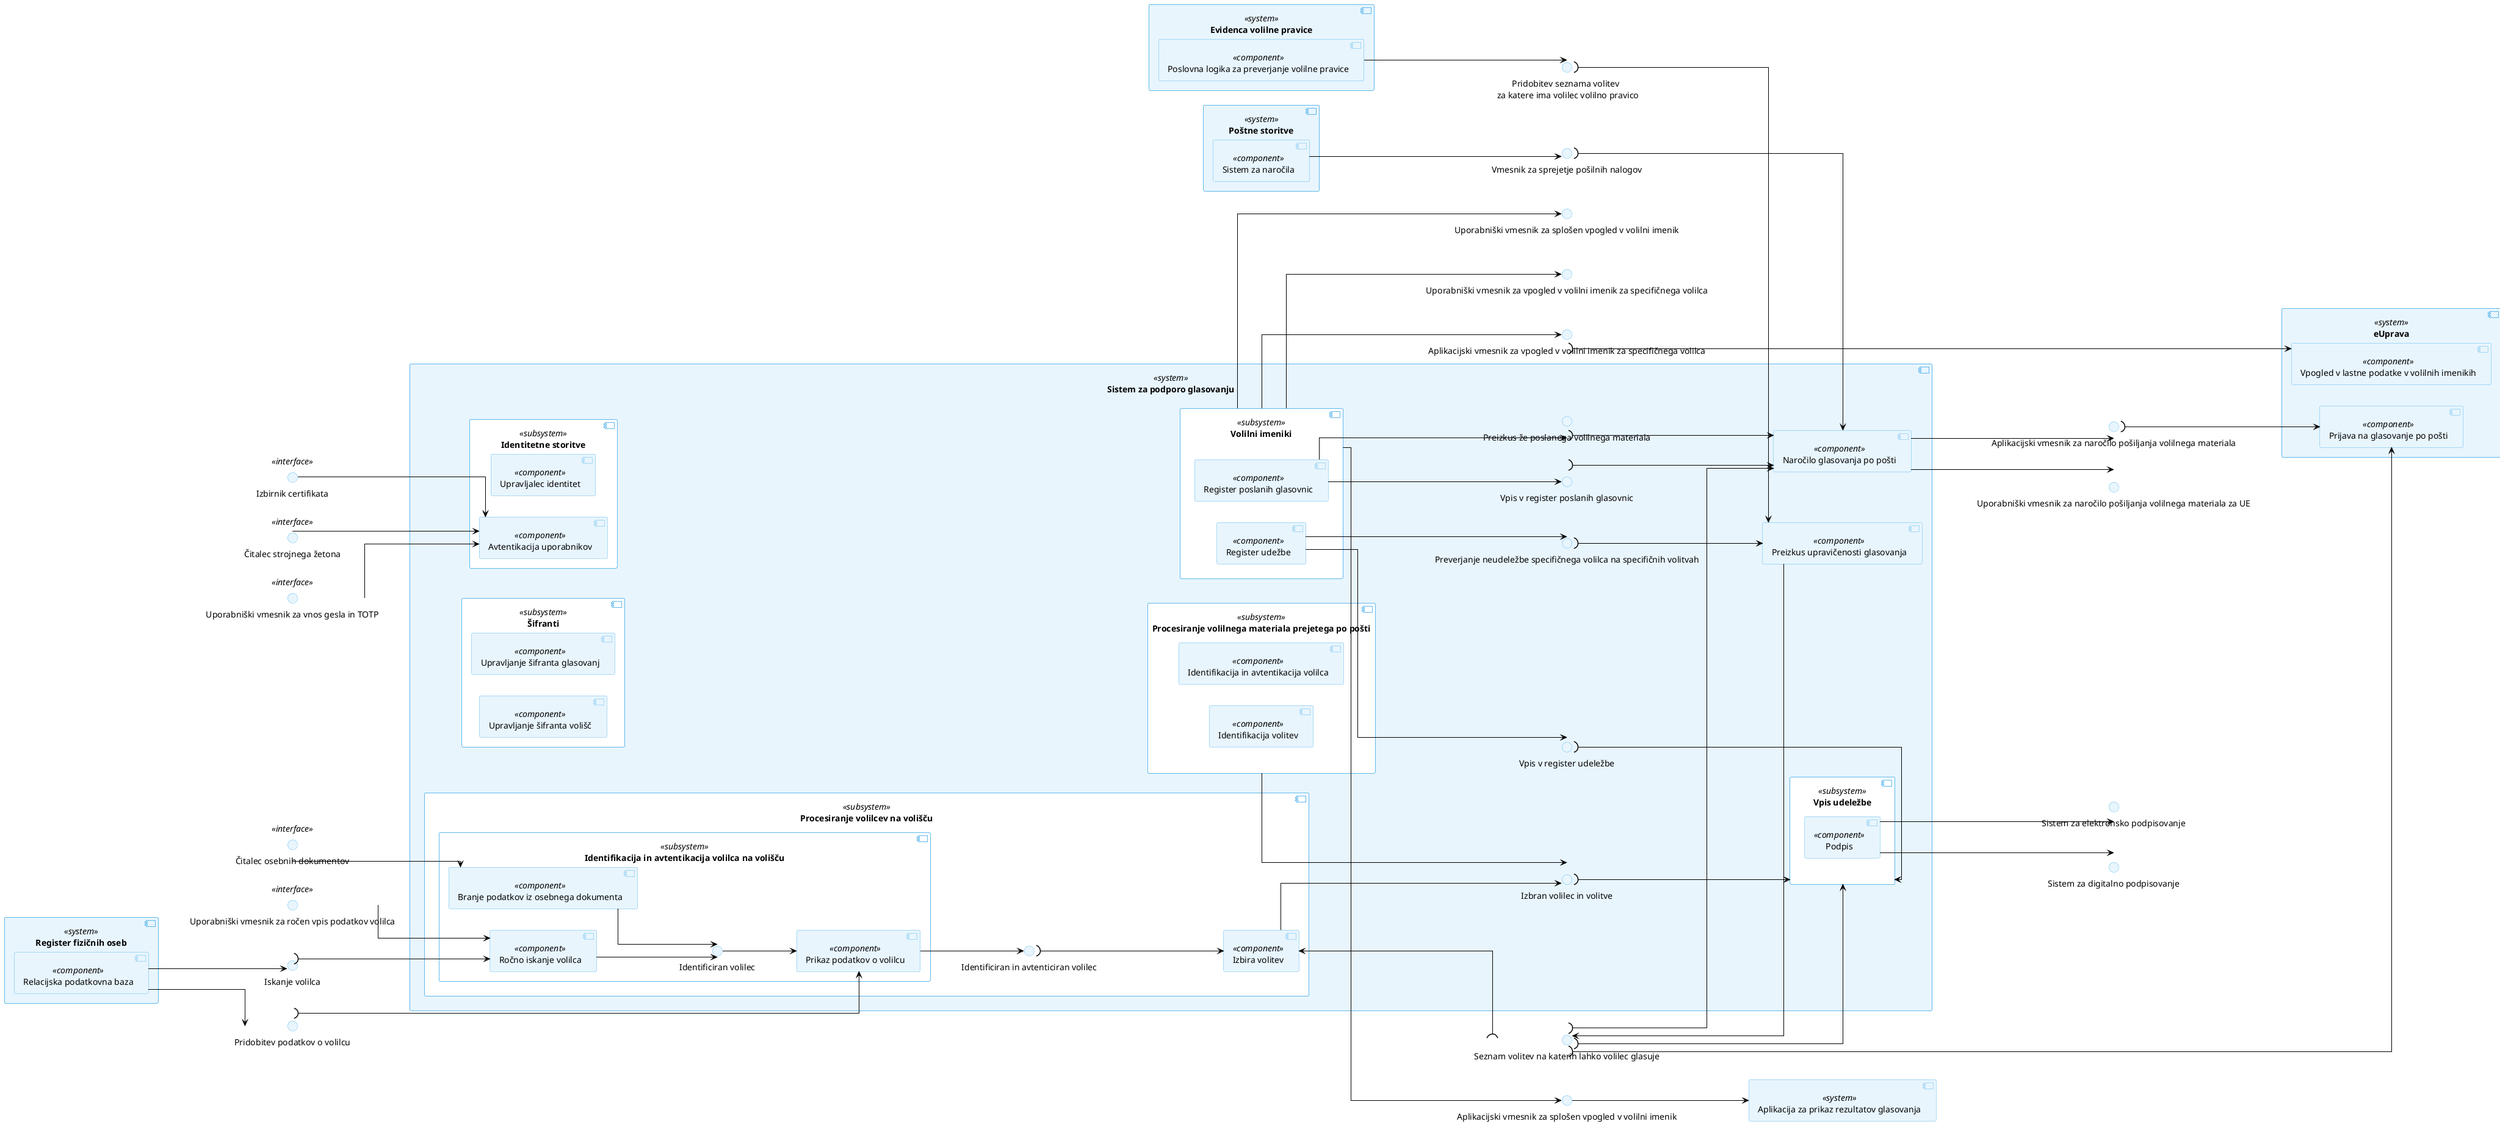 @startuml Komponenti diagram
skinparam backgroundcolor white
skinparam defaultTextAlignment center
skinparam ArrowColor black
skinparam component {
  backgroundcolor #e8f5fd
  backgroundcolor<<subsystem>> white
  bordercolor #5FB8EC
}
skinparam interface {
  backgroundcolor #e8f5fd
  bordercolor #5FB8EC
}
skinparam linetype ortho

left to right direction

component "Aplikacija za prikaz rezultatov glasovanja" <<system>> as AplikacijaPrikazRezultatov

component "Register fizičnih oseb" <<system>> {
	component "Relacijska podatkovna baza" <<component>> as RelRFO
}
interface "Iskanje volilca" as IskanjeVolilca
RelRFO --> IskanjeVolilca
interface "Pridobitev podatkov o volilcu" as PridobitevPodatkovOVolilcu
RelRFO --> PridobitevPodatkovOVolilcu

component "Evidenca volilne pravice" <<system>> {
	component "Poslovna logika za preverjanje volilne pravice" <<component>> as RelEVP
}
interface "Pridobitev seznama volitev \n za katere ima volilec volilno pravico" as PridobitevSeznamaVolitevZaVolilca
RelEVP --> PridobitevSeznamaVolitevZaVolilca

component "Poštne storitve" <<system>> {
	component "Sistem za naročila" <<component>> as SistemNarocila
}
interface "Vmesnik za sprejetje pošilnih nalogov" as VmesnikSprejetjePosilnihNalogov

component "eUprava" <<system>> {
	component "Vpogled v lastne podatke v volilnih imenikih" <<component>> as VpogledLastniVolilniImeniki
    component "Prijava na glasovanje po pošti" <<component>> as PrijavaGlasovanjePoPosti
}

() "Uporabniški vmesnik za ročen vpis podatkov volilca" <<interface>> as UVRocenVpisPodatkovVolilca
() "Čitalec osebnih dokumentov" <<interface>> as CitalecDokumentov
() "Čitalec strojnega žetona" <<interface>> as CitalecStrojnegaZetona
() "Uporabniški vmesnik za vnos gesla in TOTP" <<interface>> as UVGesloTOTP
() "Izbirnik certifikata" <<interface>> as IzbirnikCertifikata

component "Sistem za podporo glasovanju" <<system>> as SistemPodporaGlasovanje {
  component "Identitetne storitve" <<subsystem>> as Organizacija {
    '------Lahko bi bile tudi zunanje komponente:-------
    component "Upravljalec identitet" <<component>> as UpravljalecIdentitet
    component "Avtentikacija uporabnikov" <<component>> as AvtentikacijaUporabnikov
    CitalecStrojnegaZetona --> AvtentikacijaUporabnikov
    UVGesloTOTP --> AvtentikacijaUporabnikov
    IzbirnikCertifikata --> AvtentikacijaUporabnikov
  }

  component "Šifranti" <<subsystem>> as Sifranti {
    component "Upravljanje šifranta glasovanj" <<component>> as UpravljanjeVolitev
    component "Upravljanje šifranta volišč" <<component>> as UpravljanjeSifrantaVolisc
    '----------------------------------------------------
  }

  component "Preizkus upravičenosti glasovanja" <<component>> as PreizkusUpravicenostiGlasovanja

  component "Naročilo glasovanja po pošti" <<component>> as SistemPosiljanje

  component "Procesiranje volilnega materiala prejetega po pošti" <<subsystem>> as ProcesiranjeVolilnegaMaterialaPosta {
      component "Identifikacija in avtentikacija volilca" <<component>> as IdentifikacijaAvtentikacijaVolilcaPosta
      component "Identifikacija volitev" <<component>> as IdentifikacijaVolitev
  }

  component "Procesiranje volilcev na volišču" <<subsystem>> as ProcesiranjeVolilnegaMateraialPosta {
    component "Identifikacija in avtentikacija volilca na volišču" <<subsystem>> as IdentifikacijaAvtentikacijaVolilcaVolisce {
      component "Branje podatkov iz osebnega dokumenta" <<component>> as BranjePodatkovOsebnegaDokumenta
      CitalecDokumentov --> BranjePodatkovOsebnegaDokumenta
      component "Ročno iskanje volilca" <<component>> as RocnoIskanjeVolilca
      UVRocenVpisPodatkovVolilca --> RocnoIskanjeVolilca
      IskanjeVolilca )--> RocnoIskanjeVolilca
      
      interface "Identificiran volilec" as IdentificiranVolilec
      RocnoIskanjeVolilca --> IdentificiranVolilec
      BranjePodatkovOsebnegaDokumenta --> IdentificiranVolilec
      component "Prikaz podatkov o volilcu" <<component>> as PrikazPodatkovVolilca
      IdentificiranVolilec --> PrikazPodatkovVolilca
      PridobitevPodatkovOVolilcu )--> PrikazPodatkovVolilca
    }

    component "Izbira volitev" <<component>> as IzbiraVolitev

    interface "Identificiran in avtenticiran volilec" as AVPodatkiVolilec
  }

  interface "Izbran volilec in volitve" as IzbranVolilecVolitveZaVpis
  component "Vpis udeležbe" <<subsystem>> as VpisUdelezbe {
    component "Podpis" <<component>> as Podpis
    'Je po pošti sploh možno podpisovati? Ta komponenta je eksluzivna za glasovanje v živo
  }
  IzbiraVolitev --> IzbranVolilecVolitveZaVpis
  ProcesiranjeVolilnegaMaterialaPosta --> IzbranVolilecVolitveZaVpis
  IzbranVolilecVolitveZaVpis )--> VpisUdelezbe

  component "Volilni imeniki" <<subsystem>> as VolilniImeniki {
    component "Register udežbe" <<component>> as RegisterUdelezbe
    component "Register poslanih glasovnic" <<component>> as RegisterPoslanihGlasovnic
  }
  interface "Vpis v register poslanih glasovnic" as VpisRegisterPoslanihGlasovnic
  interface "Vpis v register udeležbe" as VpisRegisterUdelezbe
  interface "Preverjanje neudeležbe specifičnega volilca na specifičnih volitvah" as PreverjanjeNeudelezbe
  interface "Preizkus že poslanega volilnega materiala" as ZePoslanVolilniMaterial
}
interface "Aplikacijski vmesnik za vpogled v volilni imenik za specifičnega volilca" as AVSpecificenVpogled
interface "Aplikacijski vmesnik za splošen vpogled v volilni imenik" as AVSplosenVpogled
AVSplosenVpogled --> AplikacijaPrikazRezultatov
interface "Aplikacijski vmesnik za naročilo pošiljanja volilnega materiala" as AVPosiljanje
interface "Seznam volitev na katerih lahko volilec glasuje" as SeznamVolitevLahkoGlasuje

interface "Sistem za elektronsko podpisovanje" as SistemElektronskiPodpis
interface "Sistem za digitalno podpisovanje" as SistemDigitalniPodpis
Podpis --> SistemElektronskiPodpis
Podpis --> SistemDigitalniPodpis

interface "Uporabniški vmesnik za naročilo pošiljanja volilnega materiala za UE" as UVPosiljanje
interface "Uporabniški vmesnik za vpogled v volilni imenik za specifičnega volilca" as UVSpecificenVpogled

'Ta del sistema ni potreben, saj splošen vpogled v volilni imenik podpira že aplikacija za prikaz rezultatov!!!
interface "Uporabniški vmesnik za splošen vpogled v volilni imenik" as UVSplosenVpogled
VolilniImeniki --> UVSplosenVpogled

'------------POVEZAVE----------------------

RegisterPoslanihGlasovnic --> VpisRegisterPoslanihGlasovnic
VpisRegisterPoslanihGlasovnic )--> SistemPosiljanje

RegisterUdelezbe --> PreverjanjeNeudelezbe
PreverjanjeNeudelezbe )--> PreizkusUpravicenostiGlasovanja
PridobitevSeznamaVolitevZaVolilca )--> PreizkusUpravicenostiGlasovanja

PreizkusUpravicenostiGlasovanja --> SeznamVolitevLahkoGlasuje
SeznamVolitevLahkoGlasuje )--> VpisUdelezbe
SeznamVolitevLahkoGlasuje )--> SistemPosiljanje
SeznamVolitevLahkoGlasuje )--> IzbiraVolitev
SeznamVolitevLahkoGlasuje )--> PrijavaGlasovanjePoPosti

VolilniImeniki --> AVSplosenVpogled
VolilniImeniki --> AVSpecificenVpogled
AVSpecificenVpogled )--> VpogledLastniVolilniImeniki
VolilniImeniki --> UVSpecificenVpogled

RegisterPoslanihGlasovnic --> ZePoslanVolilniMaterial
ZePoslanVolilniMaterial )--> SistemPosiljanje

SistemPosiljanje --> UVPosiljanje
SistemPosiljanje --> AVPosiljanje
AVPosiljanje )--> PrijavaGlasovanjePoPosti

PrikazPodatkovVolilca --> AVPodatkiVolilec
AVPodatkiVolilec )--> IzbiraVolitev

RegisterUdelezbe --> VpisRegisterUdelezbe
VpisRegisterUdelezbe )--> VpisUdelezbe

SistemNarocila --> VmesnikSprejetjePosilnihNalogov
VmesnikSprejetjePosilnihNalogov )--> SistemPosiljanje
@enduml
